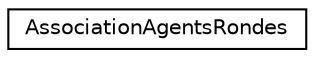 digraph "Graphe hiérarchique des classes"
{
  edge [fontname="Helvetica",fontsize="10",labelfontname="Helvetica",labelfontsize="10"];
  node [fontname="Helvetica",fontsize="10",shape=record];
  rankdir="LR";
  Node0 [label="AssociationAgentsRondes",height=0.2,width=0.4,color="black", fillcolor="white", style="filled",URL="$class_association_agents_rondes.html",tooltip="Déclaration de la classe AssociationAgentsRondes. "];
}
